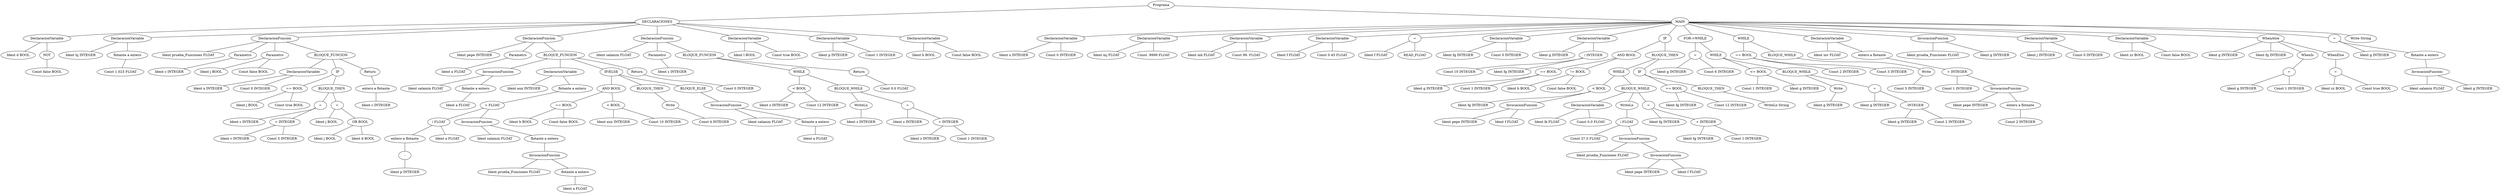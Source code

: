 graph G {217 [label="Programa"]
218 [label="DECLARACIONES"]
217 -- 218
219 [label="DeclaracionVariable"]
218 -- 219
220 [label="Ident d BOOL"]
219 -- 220
221 [label="NOT"]
219 -- 221
222 [label="Const false BOOL"]
221 -- 222
223 [label="DeclaracionVariable"]
218 -- 223
224 [label="Ident hj INTEGER"]
223 -- 224
225 [label="flotante a entero"]
223 -- 225
226 [label="Const 1.023 FLOAT"]
225 -- 226
227 [label="DeclaracionFuncion"]
218 -- 227
228 [label="Ident prueba_Funciones FLOAT"]
227 -- 228
229 [label="Parametro"]
227 -- 229
230 [label="Ident c INTEGER"]
229 -- 230
231 [label="Parametro"]
227 -- 231
232 [label="Ident j BOOL"]
231 -- 232
233 [label="Const false BOOL"]
231 -- 233
234 [label="BLOQUE_FUNCION"]
227 -- 234
235 [label="DeclaracionVariable"]
234 -- 235
236 [label="Ident x INTEGER"]
235 -- 236
237 [label="Const 0 INTEGER"]
235 -- 237
238 [label="IF"]
234 -- 238
239 [label="== BOOL"]
238 -- 239
240 [label="Ident j BOOL"]
239 -- 240
241 [label="Const true BOOL"]
239 -- 241
242 [label="BLOQUE_THEN"]
238 -- 242
243 [label="="]
242 -- 243
244 [label="Ident c INTEGER"]
243 -- 244
245 [label="+ INTEGER"]
243 -- 245
246 [label="Ident c INTEGER"]
245 -- 246
247 [label="Const 5 INTEGER"]
245 -- 247
248 [label="="]
242 -- 248
249 [label="Ident j BOOL"]
248 -- 249
250 [label="OR BOOL"]
248 -- 250
251 [label="Ident j BOOL"]
250 -- 251
252 [label="Ident d BOOL"]
250 -- 252
253 [label="Return"]
234 -- 253
254 [label="entero a flotante"]
253 -- 254
255 [label="Ident c INTEGER"]
254 -- 255
256 [label="DeclaracionFuncion"]
218 -- 256
257 [label="Ident pepe INTEGER"]
256 -- 257
258 [label="Parametro"]
256 -- 258
259 [label="Ident a FLOAT"]
258 -- 259
260 [label="BLOQUE_FUNCION"]
256 -- 260
261 [label="InvocacionFuncion"]
260 -- 261
262 [label="Ident salamin FLOAT"]
261 -- 262
263 [label="flotante a entero"]
261 -- 263
264 [label="Ident a FLOAT"]
263 -- 264
265 [label="DeclaracionVariable"]
260 -- 265
266 [label="Ident aux INTEGER"]
265 -- 266
267 [label="flotante a entero"]
265 -- 267
268 [label="+ FLOAT"]
267 -- 268
269 [label="/ FLOAT"]
268 -- 269
270 [label="entero a flotante"]
269 -- 270
271 [label="-"]
270 -- 271
272 [label="Ident p INTEGER"]
271 -- 272
273 [label="Ident a FLOAT"]
269 -- 273
274 [label="InvocacionFuncion"]
268 -- 274
275 [label="Ident salamin FLOAT"]
274 -- 275
276 [label="flotante a entero"]
274 -- 276
277 [label="InvocacionFuncion"]
276 -- 277
278 [label="Ident prueba_Funciones FLOAT"]
277 -- 278
279 [label="flotante a entero"]
277 -- 279
280 [label="Ident a FLOAT"]
279 -- 280
281 [label="IF/ELSE"]
260 -- 281
282 [label="AND BOOL"]
281 -- 282
283 [label="== BOOL"]
282 -- 283
284 [label="Ident b BOOL"]
283 -- 284
285 [label="Const false BOOL"]
283 -- 285
286 [label="< BOOL"]
282 -- 286
287 [label="Ident aux INTEGER"]
286 -- 287
288 [label="Const 10 INTEGER"]
286 -- 288
289 [label="BLOQUE_THEN"]
281 -- 289
290 [label="Write"]
289 -- 290
291 [label="Const 4 INTEGER"]
290 -- 291
292 [label="BLOQUE_ELSE"]
281 -- 292
293 [label="InvocacionFuncion"]
292 -- 293
294 [label="Ident salamin FLOAT"]
293 -- 294
295 [label="flotante a entero"]
293 -- 295
296 [label="Ident a FLOAT"]
295 -- 296
297 [label="Return"]
260 -- 297
298 [label="Const 0 INTEGER"]
297 -- 298
299 [label="DeclaracionFuncion"]
218 -- 299
300 [label="Ident salamin FLOAT"]
299 -- 300
301 [label="Parametro"]
299 -- 301
302 [label="Ident z INTEGER"]
301 -- 302
303 [label="BLOQUE_FUNCION"]
299 -- 303
304 [label="WHILE"]
303 -- 304
305 [label="< BOOL"]
304 -- 305
306 [label="Ident z INTEGER"]
305 -- 306
307 [label="Const 12 INTEGER"]
305 -- 307
308 [label="BLOQUE_WHILE"]
304 -- 308
309 [label="WriteLn"]
308 -- 309
310 [label="Ident z INTEGER"]
309 -- 310
311 [label="="]
308 -- 311
312 [label="Ident z INTEGER"]
311 -- 312
313 [label="+ INTEGER"]
311 -- 313
314 [label="Ident z INTEGER"]
313 -- 314
315 [label="Const 1 INTEGER"]
313 -- 315
316 [label="Return"]
303 -- 316
317 [label="Const 0.0 FLOAT"]
316 -- 317
318 [label="DeclaracionVariable"]
218 -- 318
319 [label="Ident l BOOL"]
318 -- 319
320 [label="Const true BOOL"]
318 -- 320
321 [label="DeclaracionVariable"]
218 -- 321
322 [label="Ident p INTEGER"]
321 -- 322
323 [label="Const 1 INTEGER"]
321 -- 323
324 [label="DeclaracionVariable"]
218 -- 324
325 [label="Ident b BOOL"]
324 -- 325
326 [label="Const false BOOL"]
324 -- 326
327 [label="MAIN"]
217 -- 327
328 [label="DeclaracionVariable"]
327 -- 328
329 [label="Ident x INTEGER"]
328 -- 329
330 [label="Const 0 INTEGER"]
328 -- 330
331 [label="DeclaracionVariable"]
327 -- 331
332 [label="Ident mj FLOAT"]
331 -- 332
333 [label="Const .9999 FLOAT"]
331 -- 333
334 [label="DeclaracionVariable"]
327 -- 334
335 [label="Ident mk FLOAT"]
334 -- 335
336 [label="Const 99. FLOAT"]
334 -- 336
337 [label="DeclaracionVariable"]
327 -- 337
338 [label="Ident f FLOAT"]
337 -- 338
339 [label="Const 0.45 FLOAT"]
337 -- 339
340 [label="="]
327 -- 340
341 [label="Ident f FLOAT"]
340 -- 341
342 [label="READ_FLOAT"]
340 -- 342
343 [label="DeclaracionVariable"]
327 -- 343
344 [label="Ident fg INTEGER"]
343 -- 344
345 [label="Const 0 INTEGER"]
343 -- 345
346 [label="DeclaracionVariable"]
327 -- 346
347 [label="Ident g INTEGER"]
346 -- 347
348 [label="/ INTEGER"]
346 -- 348
349 [label="Const 10 INTEGER"]
348 -- 349
350 [label="Ident fg INTEGER"]
348 -- 350
351 [label="IF"]
327 -- 351
352 [label="AND BOOL"]
351 -- 352
353 [label="== BOOL"]
352 -- 353
354 [label="Ident g INTEGER"]
353 -- 354
355 [label="Const 1 INTEGER"]
353 -- 355
356 [label="!= BOOL"]
352 -- 356
357 [label="Ident b BOOL"]
356 -- 357
358 [label="Const false BOOL"]
356 -- 358
359 [label="BLOQUE_THEN"]
351 -- 359
360 [label="WHILE"]
359 -- 360
361 [label="< BOOL"]
360 -- 361
362 [label="Ident fg INTEGER"]
361 -- 362
363 [label="InvocacionFuncion"]
361 -- 363
364 [label="Ident pepe INTEGER"]
363 -- 364
365 [label="Ident f FLOAT"]
363 -- 365
366 [label="BLOQUE_WHILE"]
360 -- 366
367 [label="DeclaracionVariable"]
366 -- 367
368 [label="Ident lk FLOAT"]
367 -- 368
369 [label="Const 0.0 FLOAT"]
367 -- 369
370 [label="WriteLn"]
366 -- 370
371 [label="/ FLOAT"]
370 -- 371
372 [label="Const 37.5 FLOAT"]
371 -- 372
373 [label="InvocacionFuncion"]
371 -- 373
374 [label="Ident prueba_Funciones FLOAT"]
373 -- 374
375 [label="InvocacionFuncion"]
373 -- 375
376 [label="Ident pepe INTEGER"]
375 -- 376
377 [label="Ident f FLOAT"]
375 -- 377
378 [label="="]
366 -- 378
379 [label="Ident fg INTEGER"]
378 -- 379
380 [label="+ INTEGER"]
378 -- 380
381 [label="Ident fg INTEGER"]
380 -- 381
382 [label="Const 1 INTEGER"]
380 -- 382
383 [label="IF"]
359 -- 383
384 [label="== BOOL"]
383 -- 384
385 [label="Ident fg INTEGER"]
384 -- 385
386 [label="Const 12 INTEGER"]
384 -- 386
387 [label="BLOQUE_THEN"]
383 -- 387
388 [label="WriteLn String"]
387 -- 388
389 [label="FOR->WHILE"]
327 -- 389
390 [label="="]
389 -- 390
391 [label="Ident g INTEGER"]
390 -- 391
392 [label="Const 6 INTEGER"]
390 -- 392
393 [label="WHILE"]
389 -- 393
394 [label="<= BOOL"]
393 -- 394
395 [label="Const 1 INTEGER"]
394 -- 395
396 [label="Ident g INTEGER"]
394 -- 396
397 [label="BLOQUE_WHILE"]
393 -- 397
398 [label="Write"]
397 -- 398
399 [label="Ident g INTEGER"]
398 -- 399
400 [label="="]
397 -- 400
401 [label="Ident g INTEGER"]
400 -- 401
402 [label="- INTEGER"]
400 -- 402
403 [label="Ident g INTEGER"]
402 -- 403
404 [label="Const 2 INTEGER"]
402 -- 404
405 [label="WHILE"]
327 -- 405
406 [label="== BOOL"]
405 -- 406
407 [label="Const 2 INTEGER"]
406 -- 407
408 [label="Const 3 INTEGER"]
406 -- 408
409 [label="BLOQUE_WHILE"]
405 -- 409
410 [label="Write"]
409 -- 410
411 [label="Const 5 INTEGER"]
410 -- 411
412 [label="DeclaracionVariable"]
327 -- 412
413 [label="Ident inv FLOAT"]
412 -- 413
414 [label="entero a flotante"]
412 -- 414
415 [label="+ INTEGER"]
414 -- 415
416 [label="Const 1 INTEGER"]
415 -- 416
417 [label="InvocacionFuncion"]
415 -- 417
418 [label="Ident pepe INTEGER"]
417 -- 418
419 [label="entero a flotante"]
417 -- 419
420 [label="Const 2 INTEGER"]
419 -- 420
421 [label="InvocacionFuncion"]
327 -- 421
422 [label="Ident prueba_Funciones FLOAT"]
421 -- 422
423 [label="Ident g INTEGER"]
421 -- 423
424 [label="DeclaracionVariable"]
327 -- 424
425 [label="Ident j INTEGER"]
424 -- 425
426 [label="Const 0 INTEGER"]
424 -- 426
427 [label="DeclaracionVariable"]
327 -- 427
428 [label="Ident zz BOOL"]
427 -- 428
429 [label="Const false BOOL"]
427 -- 429
430 [label="When/else"]
327 -- 430
431 [label="Ident g INTEGER"]
430 -- 431
432 [label="Ident fg INTEGER"]
430 -- 432
433 [label="WhenIs"]
430 -- 433
434 [label="="]
433 -- 434
435 [label="Ident g INTEGER"]
434 -- 435
436 [label="Const 1 INTEGER"]
434 -- 436
437 [label="WhenElse"]
430 -- 437
438 [label="="]
437 -- 438
439 [label="Ident zz BOOL"]
438 -- 439
440 [label="Const true BOOL"]
438 -- 440
441 [label="="]
327 -- 441
442 [label="Ident g INTEGER"]
441 -- 442
443 [label="flotante a entero"]
441 -- 443
444 [label="InvocacionFuncion"]
443 -- 444
445 [label="Ident salamin FLOAT"]
444 -- 445
446 [label="Ident g INTEGER"]
444 -- 446
447 [label="Write String"]
327 -- 447
}
